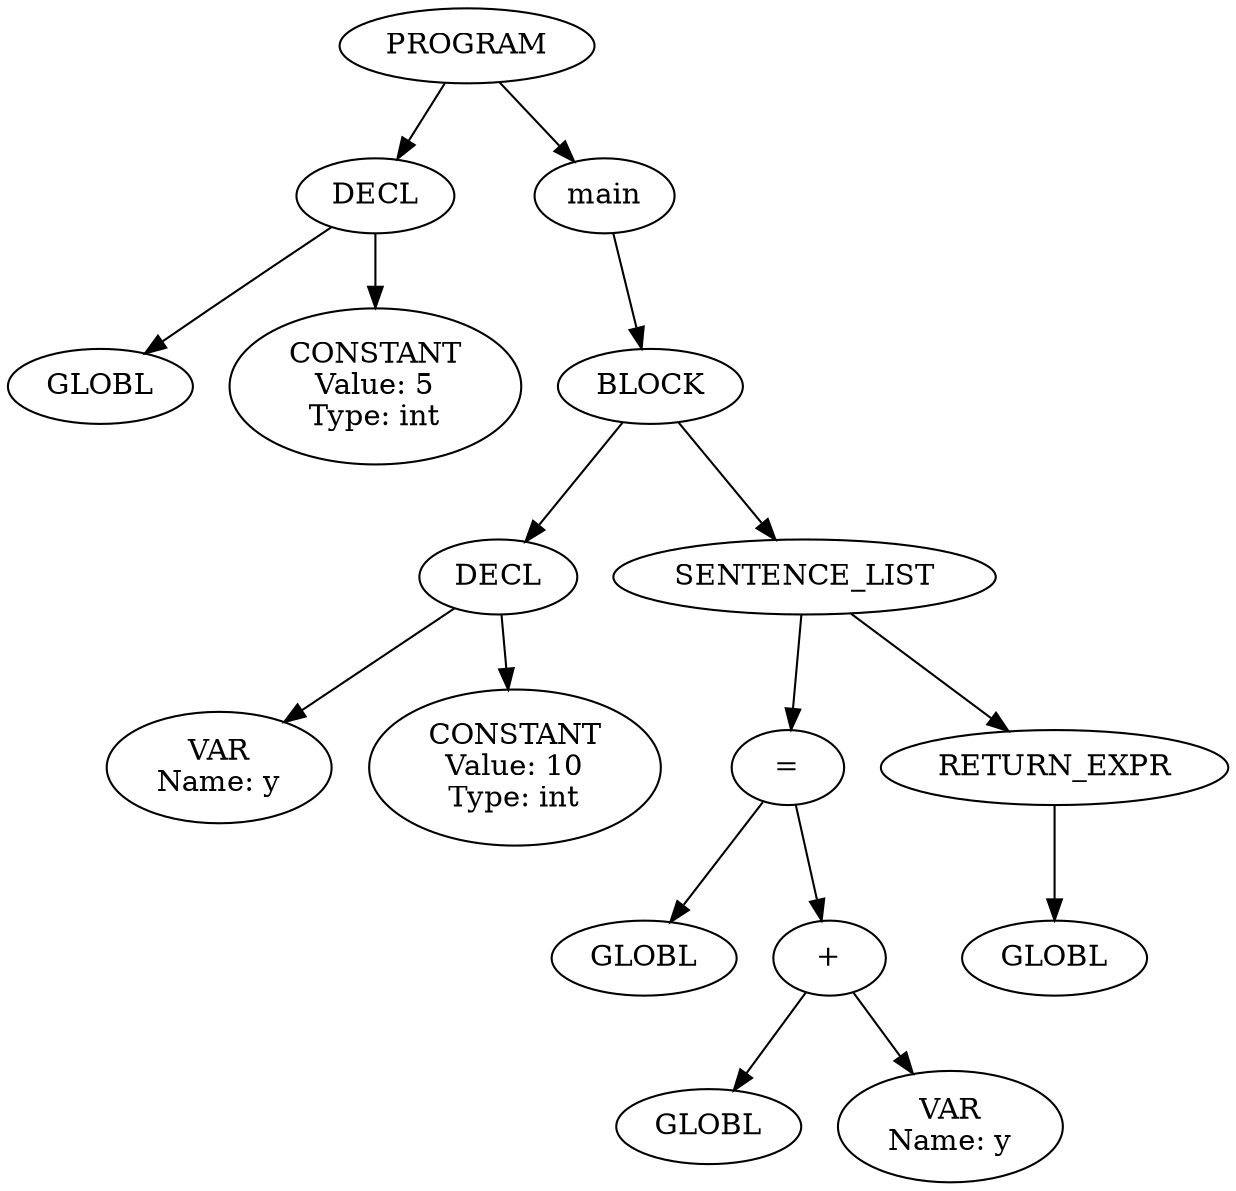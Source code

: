 digraph AST {
  0 [label="PROGRAM"];
  1 [label="DECL"];
  2 [label="GLOBL"];
  1 -> 2;
  3 [label="CONSTANT\nValue: 5\nType: int"];
  1 -> 3;
  0 -> 1;
  4 [label="main"];
  5 [label="BLOCK"];
  6 [label="DECL"];
  7 [label="VAR\nName: y"];
  6 -> 7;
  8 [label="CONSTANT\nValue: 10\nType: int"];
  6 -> 8;
  5 -> 6;
  9 [label="SENTENCE_LIST"];
  10 [label="="];
  11 [label="GLOBL"];
  10 -> 11;
  12 [label="+"];
  13 [label="GLOBL"];
  12 -> 13;
  14 [label="VAR\nName: y"];
  12 -> 14;
  10 -> 12;
  9 -> 10;
  15 [label="RETURN_EXPR"];
  16 [label="GLOBL"];
  15 -> 16;
  9 -> 15;
  5 -> 9;
  4 -> 5;
  0 -> 4;
}
